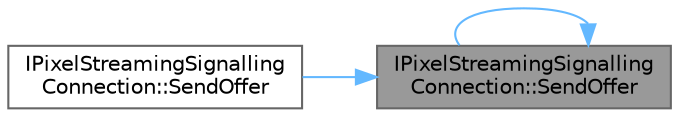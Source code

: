 digraph "IPixelStreamingSignallingConnection::SendOffer"
{
 // INTERACTIVE_SVG=YES
 // LATEX_PDF_SIZE
  bgcolor="transparent";
  edge [fontname=Helvetica,fontsize=10,labelfontname=Helvetica,labelfontsize=10];
  node [fontname=Helvetica,fontsize=10,shape=box,height=0.2,width=0.4];
  rankdir="RL";
  Node1 [id="Node000001",label="IPixelStreamingSignalling\lConnection::SendOffer",height=0.2,width=0.4,color="gray40", fillcolor="grey60", style="filled", fontcolor="black",tooltip="[Streamer only] Sends an offer to the specified player."];
  Node1 -> Node2 [id="edge1_Node000001_Node000002",dir="back",color="steelblue1",style="solid",tooltip=" "];
  Node2 [id="Node000002",label="IPixelStreamingSignalling\lConnection::SendOffer",height=0.2,width=0.4,color="grey40", fillcolor="white", style="filled",URL="$d1/d09/classIPixelStreamingSignallingConnection.html#aaccdbc2695f10152b310ba80c4ca0aa3",tooltip="[Stream receiver only] Sends an offer to the streamer."];
  Node1 -> Node1 [id="edge2_Node000001_Node000001",dir="back",color="steelblue1",style="solid",tooltip=" "];
}
